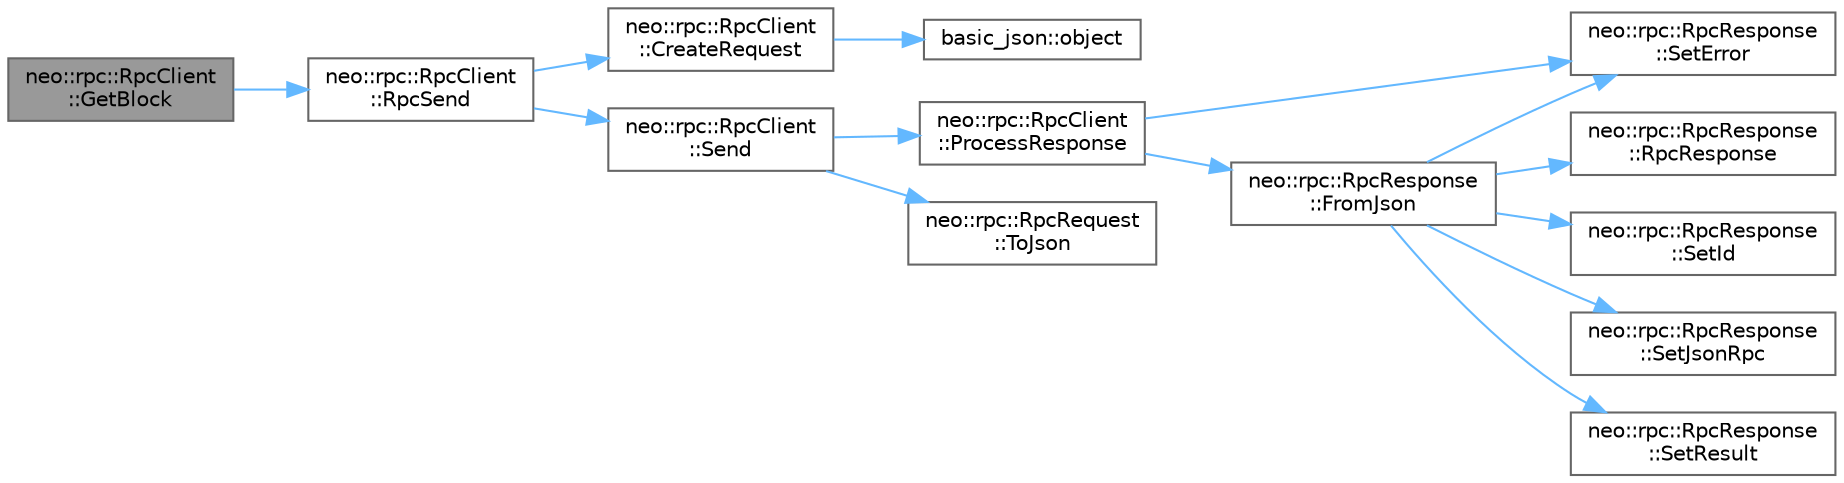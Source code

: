 digraph "neo::rpc::RpcClient::GetBlock"
{
 // LATEX_PDF_SIZE
  bgcolor="transparent";
  edge [fontname=Helvetica,fontsize=10,labelfontname=Helvetica,labelfontsize=10];
  node [fontname=Helvetica,fontsize=10,shape=box,height=0.2,width=0.4];
  rankdir="LR";
  Node1 [id="Node000001",label="neo::rpc::RpcClient\l::GetBlock",height=0.2,width=0.4,color="gray40", fillcolor="grey60", style="filled", fontcolor="black",tooltip="Gets a block by hash."];
  Node1 -> Node2 [id="edge14_Node000001_Node000002",color="steelblue1",style="solid",tooltip=" "];
  Node2 [id="Node000002",label="neo::rpc::RpcClient\l::RpcSend",height=0.2,width=0.4,color="grey40", fillcolor="white", style="filled",URL="$classneo_1_1rpc_1_1_rpc_client.html#a39612be405e7d8da1c5a67b7a537df98",tooltip="Sends an RPC request with method and parameters."];
  Node2 -> Node3 [id="edge15_Node000002_Node000003",color="steelblue1",style="solid",tooltip=" "];
  Node3 [id="Node000003",label="neo::rpc::RpcClient\l::CreateRequest",height=0.2,width=0.4,color="grey40", fillcolor="white", style="filled",URL="$classneo_1_1rpc_1_1_rpc_client.html#ad1e5893f991a8a70835d1b90fdd11a6b",tooltip="Creates an RPC request."];
  Node3 -> Node4 [id="edge16_Node000003_Node000004",color="steelblue1",style="solid",tooltip=" "];
  Node4 [id="Node000004",label="basic_json::object",height=0.2,width=0.4,color="grey40", fillcolor="white", style="filled",URL="$classbasic__json.html#a50a0e8dacc0f4aa12162da666595e6fd",tooltip="explicitly create an object from an initializer list"];
  Node2 -> Node5 [id="edge17_Node000002_Node000005",color="steelblue1",style="solid",tooltip=" "];
  Node5 [id="Node000005",label="neo::rpc::RpcClient\l::Send",height=0.2,width=0.4,color="grey40", fillcolor="white", style="filled",URL="$classneo_1_1rpc_1_1_rpc_client.html#ad09c177c2f41d3558543206f2e331db0",tooltip="Sends an RPC request synchronously."];
  Node5 -> Node6 [id="edge18_Node000005_Node000006",color="steelblue1",style="solid",tooltip=" "];
  Node6 [id="Node000006",label="neo::rpc::RpcClient\l::ProcessResponse",height=0.2,width=0.4,color="grey40", fillcolor="white", style="filled",URL="$classneo_1_1rpc_1_1_rpc_client.html#a2a354f4ca91fd55887055433f6d3b8a4",tooltip="Processes an RPC response."];
  Node6 -> Node7 [id="edge19_Node000006_Node000007",color="steelblue1",style="solid",tooltip=" "];
  Node7 [id="Node000007",label="neo::rpc::RpcResponse\l::FromJson",height=0.2,width=0.4,color="grey40", fillcolor="white", style="filled",URL="$classneo_1_1rpc_1_1_rpc_response.html#ab8c32bb97a37d9d7aa47693b2251220d",tooltip="Parses a response from JSON."];
  Node7 -> Node8 [id="edge20_Node000007_Node000008",color="steelblue1",style="solid",tooltip=" "];
  Node8 [id="Node000008",label="neo::rpc::RpcResponse\l::RpcResponse",height=0.2,width=0.4,color="grey40", fillcolor="white", style="filled",URL="$classneo_1_1rpc_1_1_rpc_response.html#a90b6d4291742f116616fe6185b74bd16",tooltip="Constructs an RpcResponse."];
  Node7 -> Node9 [id="edge21_Node000007_Node000009",color="steelblue1",style="solid",tooltip=" "];
  Node9 [id="Node000009",label="neo::rpc::RpcResponse\l::SetError",height=0.2,width=0.4,color="grey40", fillcolor="white", style="filled",URL="$classneo_1_1rpc_1_1_rpc_response.html#ace0186c29759ce119183968a1a2d1bce",tooltip="Sets the error."];
  Node7 -> Node10 [id="edge22_Node000007_Node000010",color="steelblue1",style="solid",tooltip=" "];
  Node10 [id="Node000010",label="neo::rpc::RpcResponse\l::SetId",height=0.2,width=0.4,color="grey40", fillcolor="white", style="filled",URL="$classneo_1_1rpc_1_1_rpc_response.html#a521250b53045acbb157b80d7ea51e4ad",tooltip="Sets the request ID."];
  Node7 -> Node11 [id="edge23_Node000007_Node000011",color="steelblue1",style="solid",tooltip=" "];
  Node11 [id="Node000011",label="neo::rpc::RpcResponse\l::SetJsonRpc",height=0.2,width=0.4,color="grey40", fillcolor="white", style="filled",URL="$classneo_1_1rpc_1_1_rpc_response.html#a05517eb8dfe11a0618d342822d698a4d",tooltip="Sets the JSON-RPC version."];
  Node7 -> Node12 [id="edge24_Node000007_Node000012",color="steelblue1",style="solid",tooltip=" "];
  Node12 [id="Node000012",label="neo::rpc::RpcResponse\l::SetResult",height=0.2,width=0.4,color="grey40", fillcolor="white", style="filled",URL="$classneo_1_1rpc_1_1_rpc_response.html#a4e90a99621fada2ed297dee7469e27a0",tooltip="Sets the result."];
  Node6 -> Node9 [id="edge25_Node000006_Node000009",color="steelblue1",style="solid",tooltip=" "];
  Node5 -> Node13 [id="edge26_Node000005_Node000013",color="steelblue1",style="solid",tooltip=" "];
  Node13 [id="Node000013",label="neo::rpc::RpcRequest\l::ToJson",height=0.2,width=0.4,color="grey40", fillcolor="white", style="filled",URL="$classneo_1_1rpc_1_1_rpc_request.html#ae65a270d9d18f29bcebedd1b5fe91934",tooltip="Converts the request to JSON."];
}
